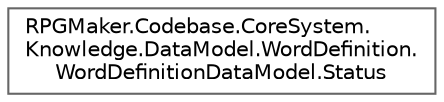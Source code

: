 digraph "クラス階層図"
{
 // LATEX_PDF_SIZE
  bgcolor="transparent";
  edge [fontname=Helvetica,fontsize=10,labelfontname=Helvetica,labelfontsize=10];
  node [fontname=Helvetica,fontsize=10,shape=box,height=0.2,width=0.4];
  rankdir="LR";
  Node0 [id="Node000000",label="RPGMaker.Codebase.CoreSystem.\lKnowledge.DataModel.WordDefinition.\lWordDefinitionDataModel.Status",height=0.2,width=0.4,color="grey40", fillcolor="white", style="filled",URL="$d1/d2e/class_r_p_g_maker_1_1_codebase_1_1_core_system_1_1_knowledge_1_1_data_model_1_1_word_definition_1467e21a58c829d1d8e6e5970ffcd012.html",tooltip=" "];
}
